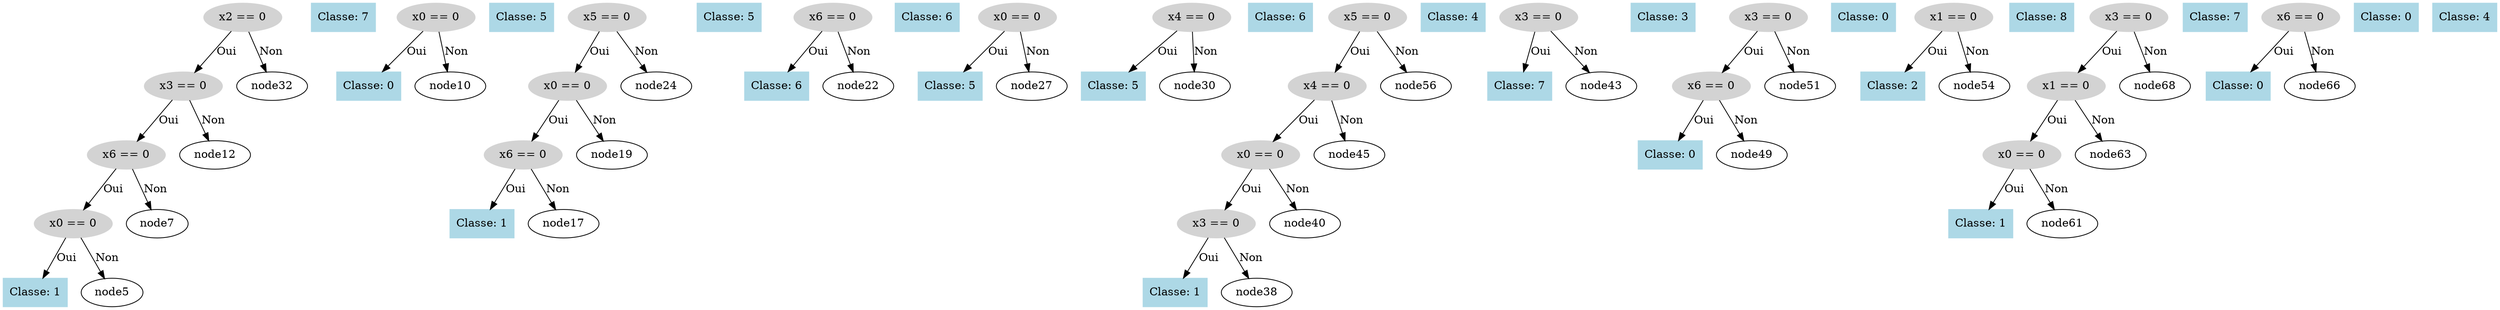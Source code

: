 digraph DecisionTree {
  node0 [label="x2 == 0", shape=ellipse, style=filled, color=lightgray];
  node0 -> node1 [label="Oui"];
  node1 [label="x3 == 0", shape=ellipse, style=filled, color=lightgray];
  node1 -> node2 [label="Oui"];
  node2 [label="x6 == 0", shape=ellipse, style=filled, color=lightgray];
  node2 -> node3 [label="Oui"];
  node3 [label="x0 == 0", shape=ellipse, style=filled, color=lightgray];
  node3 -> node4 [label="Oui"];
  node4 [label="Classe: 1", shape=box, style=filled, color=lightblue];
  node3 -> node5 [label="Non"];
  node6 [label="Classe: 7", shape=box, style=filled, color=lightblue];
  node2 -> node7 [label="Non"];
  node8 [label="x0 == 0", shape=ellipse, style=filled, color=lightgray];
  node8 -> node9 [label="Oui"];
  node9 [label="Classe: 0", shape=box, style=filled, color=lightblue];
  node8 -> node10 [label="Non"];
  node11 [label="Classe: 5", shape=box, style=filled, color=lightblue];
  node1 -> node12 [label="Non"];
  node13 [label="x5 == 0", shape=ellipse, style=filled, color=lightgray];
  node13 -> node14 [label="Oui"];
  node14 [label="x0 == 0", shape=ellipse, style=filled, color=lightgray];
  node14 -> node15 [label="Oui"];
  node15 [label="x6 == 0", shape=ellipse, style=filled, color=lightgray];
  node15 -> node16 [label="Oui"];
  node16 [label="Classe: 1", shape=box, style=filled, color=lightblue];
  node15 -> node17 [label="Non"];
  node18 [label="Classe: 5", shape=box, style=filled, color=lightblue];
  node14 -> node19 [label="Non"];
  node20 [label="x6 == 0", shape=ellipse, style=filled, color=lightgray];
  node20 -> node21 [label="Oui"];
  node21 [label="Classe: 6", shape=box, style=filled, color=lightblue];
  node20 -> node22 [label="Non"];
  node23 [label="Classe: 6", shape=box, style=filled, color=lightblue];
  node13 -> node24 [label="Non"];
  node25 [label="x0 == 0", shape=ellipse, style=filled, color=lightgray];
  node25 -> node26 [label="Oui"];
  node26 [label="Classe: 5", shape=box, style=filled, color=lightblue];
  node25 -> node27 [label="Non"];
  node28 [label="x4 == 0", shape=ellipse, style=filled, color=lightgray];
  node28 -> node29 [label="Oui"];
  node29 [label="Classe: 5", shape=box, style=filled, color=lightblue];
  node28 -> node30 [label="Non"];
  node31 [label="Classe: 6", shape=box, style=filled, color=lightblue];
  node0 -> node32 [label="Non"];
  node33 [label="x5 == 0", shape=ellipse, style=filled, color=lightgray];
  node33 -> node34 [label="Oui"];
  node34 [label="x4 == 0", shape=ellipse, style=filled, color=lightgray];
  node34 -> node35 [label="Oui"];
  node35 [label="x0 == 0", shape=ellipse, style=filled, color=lightgray];
  node35 -> node36 [label="Oui"];
  node36 [label="x3 == 0", shape=ellipse, style=filled, color=lightgray];
  node36 -> node37 [label="Oui"];
  node37 [label="Classe: 1", shape=box, style=filled, color=lightblue];
  node36 -> node38 [label="Non"];
  node39 [label="Classe: 4", shape=box, style=filled, color=lightblue];
  node35 -> node40 [label="Non"];
  node41 [label="x3 == 0", shape=ellipse, style=filled, color=lightgray];
  node41 -> node42 [label="Oui"];
  node42 [label="Classe: 7", shape=box, style=filled, color=lightblue];
  node41 -> node43 [label="Non"];
  node44 [label="Classe: 3", shape=box, style=filled, color=lightblue];
  node34 -> node45 [label="Non"];
  node46 [label="x3 == 0", shape=ellipse, style=filled, color=lightgray];
  node46 -> node47 [label="Oui"];
  node47 [label="x6 == 0", shape=ellipse, style=filled, color=lightgray];
  node47 -> node48 [label="Oui"];
  node48 [label="Classe: 0", shape=box, style=filled, color=lightblue];
  node47 -> node49 [label="Non"];
  node50 [label="Classe: 0", shape=box, style=filled, color=lightblue];
  node46 -> node51 [label="Non"];
  node52 [label="x1 == 0", shape=ellipse, style=filled, color=lightgray];
  node52 -> node53 [label="Oui"];
  node53 [label="Classe: 2", shape=box, style=filled, color=lightblue];
  node52 -> node54 [label="Non"];
  node55 [label="Classe: 8", shape=box, style=filled, color=lightblue];
  node33 -> node56 [label="Non"];
  node57 [label="x3 == 0", shape=ellipse, style=filled, color=lightgray];
  node57 -> node58 [label="Oui"];
  node58 [label="x1 == 0", shape=ellipse, style=filled, color=lightgray];
  node58 -> node59 [label="Oui"];
  node59 [label="x0 == 0", shape=ellipse, style=filled, color=lightgray];
  node59 -> node60 [label="Oui"];
  node60 [label="Classe: 1", shape=box, style=filled, color=lightblue];
  node59 -> node61 [label="Non"];
  node62 [label="Classe: 7", shape=box, style=filled, color=lightblue];
  node58 -> node63 [label="Non"];
  node64 [label="x6 == 0", shape=ellipse, style=filled, color=lightgray];
  node64 -> node65 [label="Oui"];
  node65 [label="Classe: 0", shape=box, style=filled, color=lightblue];
  node64 -> node66 [label="Non"];
  node67 [label="Classe: 0", shape=box, style=filled, color=lightblue];
  node57 -> node68 [label="Non"];
  node69 [label="Classe: 4", shape=box, style=filled, color=lightblue];
}
